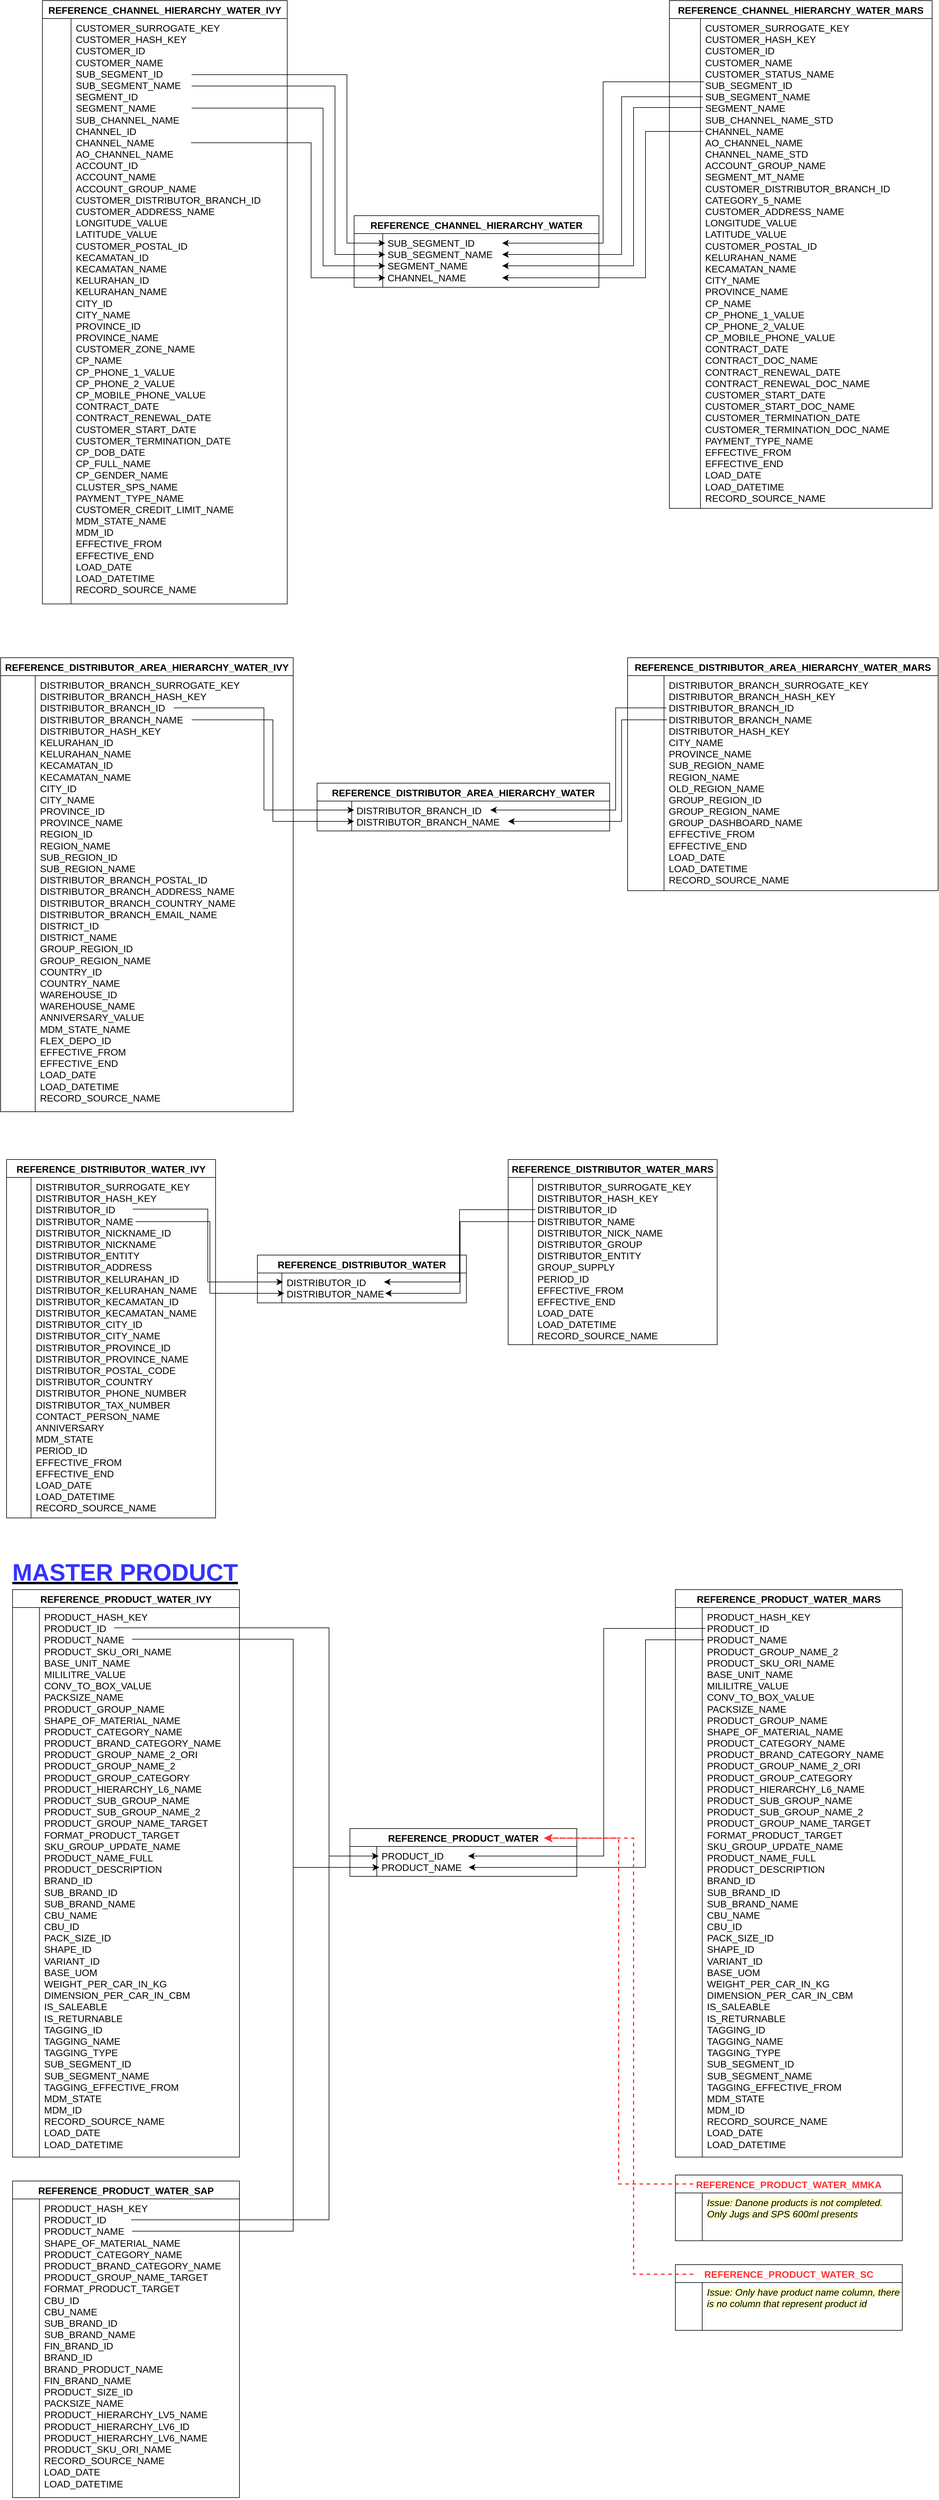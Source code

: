 <mxfile version="26.1.1">
  <diagram name="Page-1" id="WQG9-mv9qwT7oPerKLtf">
    <mxGraphModel dx="3187" dy="1913" grid="1" gridSize="10" guides="1" tooltips="1" connect="1" arrows="1" fold="1" page="1" pageScale="1" pageWidth="850" pageHeight="1100" math="0" shadow="0">
      <root>
        <mxCell id="0" />
        <mxCell id="1" parent="0" />
        <mxCell id="TtBWwGnuoMYRkKeP-lBE-11" value="REFERENCE_CHANNEL_HIERARCHY_WATER_MARS" style="shape=table;startSize=30;container=1;collapsible=0;childLayout=tableLayout;fixedRows=1;rowLines=0;fontStyle=1;strokeColor=default;fontSize=16;" vertex="1" parent="1">
          <mxGeometry x="1250" y="300" width="440" height="850" as="geometry" />
        </mxCell>
        <mxCell id="TtBWwGnuoMYRkKeP-lBE-12" value="" style="shape=tableRow;horizontal=0;startSize=0;swimlaneHead=0;swimlaneBody=0;top=0;left=0;bottom=0;right=0;collapsible=0;dropTarget=0;fillColor=none;points=[[0,0.5],[1,0.5]];portConstraint=eastwest;strokeColor=inherit;fontSize=16;" vertex="1" parent="TtBWwGnuoMYRkKeP-lBE-11">
          <mxGeometry y="30" width="440" height="820" as="geometry" />
        </mxCell>
        <mxCell id="TtBWwGnuoMYRkKeP-lBE-13" value="" style="shape=partialRectangle;html=1;whiteSpace=wrap;connectable=0;fillColor=none;top=0;left=0;bottom=0;right=0;overflow=hidden;pointerEvents=1;strokeColor=inherit;fontSize=16;" vertex="1" parent="TtBWwGnuoMYRkKeP-lBE-12">
          <mxGeometry width="52" height="820" as="geometry">
            <mxRectangle width="52" height="820" as="alternateBounds" />
          </mxGeometry>
        </mxCell>
        <mxCell id="TtBWwGnuoMYRkKeP-lBE-14" value="&lt;div&gt;CUSTOMER_SURROGATE_KEY&lt;/div&gt;&lt;div&gt;CUSTOMER_HASH_KEY&lt;/div&gt;&lt;div&gt;CUSTOMER_ID&lt;/div&gt;&lt;div&gt;CUSTOMER_NAME&lt;/div&gt;&lt;div&gt;CUSTOMER_STATUS_NAME&lt;/div&gt;&lt;div&gt;SUB_SEGMENT_ID&lt;/div&gt;&lt;div&gt;SUB_SEGMENT_NAME&lt;/div&gt;&lt;div&gt;SEGMENT_NAME&lt;/div&gt;&lt;div&gt;SUB_CHANNEL_NAME_STD&lt;/div&gt;&lt;div&gt;CHANNEL_NAME&lt;/div&gt;&lt;div&gt;AO_CHANNEL_NAME&lt;/div&gt;&lt;div&gt;CHANNEL_NAME_STD&lt;/div&gt;&lt;div&gt;ACCOUNT_GROUP_NAME&lt;/div&gt;&lt;div&gt;SEGMENT_MT_NAME&lt;/div&gt;&lt;div&gt;CUSTOMER_DISTRIBUTOR_BRANCH_ID&lt;/div&gt;&lt;div&gt;CATEGORY_5_NAME&lt;/div&gt;&lt;div&gt;CUSTOMER_ADDRESS_NAME&lt;/div&gt;&lt;div&gt;LONGITUDE_VALUE&lt;/div&gt;&lt;div&gt;LATITUDE_VALUE&lt;/div&gt;&lt;div&gt;CUSTOMER_POSTAL_ID&lt;/div&gt;&lt;div&gt;KELURAHAN_NAME&lt;/div&gt;&lt;div&gt;KECAMATAN_NAME&lt;/div&gt;&lt;div&gt;CITY_NAME&lt;/div&gt;&lt;div&gt;PROVINCE_NAME&lt;/div&gt;&lt;div&gt;CP_NAME&lt;/div&gt;&lt;div&gt;CP_PHONE_1_VALUE&lt;/div&gt;&lt;div&gt;CP_PHONE_2_VALUE&lt;/div&gt;&lt;div&gt;CP_MOBILE_PHONE_VALUE&lt;/div&gt;&lt;div&gt;CONTRACT_DATE&lt;/div&gt;&lt;div&gt;CONTRACT_DOC_NAME&lt;/div&gt;&lt;div&gt;CONTRACT_RENEWAL_DATE&lt;/div&gt;&lt;div&gt;CONTRACT_RENEWAL_DOC_NAME&lt;/div&gt;&lt;div&gt;CUSTOMER_START_DATE&lt;/div&gt;&lt;div&gt;CUSTOMER_START_DOC_NAME&lt;/div&gt;&lt;div&gt;CUSTOMER_TERMINATION_DATE&lt;/div&gt;&lt;div&gt;CUSTOMER_TERMINATION_DOC_NAME&lt;/div&gt;&lt;div&gt;PAYMENT_TYPE_NAME&lt;/div&gt;&lt;div&gt;EFFECTIVE_FROM&lt;/div&gt;&lt;div&gt;EFFECTIVE_END&lt;/div&gt;&lt;div&gt;LOAD_DATE&lt;/div&gt;&lt;div&gt;LOAD_DATETIME&lt;/div&gt;&lt;div&gt;RECORD_SOURCE_NAME&lt;/div&gt;" style="shape=partialRectangle;html=1;whiteSpace=wrap;connectable=0;fillColor=none;top=0;left=0;bottom=0;right=0;align=left;spacingLeft=6;overflow=hidden;strokeColor=inherit;fontSize=16;verticalAlign=top;" vertex="1" parent="TtBWwGnuoMYRkKeP-lBE-12">
          <mxGeometry x="52" width="388" height="820" as="geometry">
            <mxRectangle width="388" height="820" as="alternateBounds" />
          </mxGeometry>
        </mxCell>
        <mxCell id="TtBWwGnuoMYRkKeP-lBE-21" value="REFERENCE_CHANNEL_HIERARCHY_WATER_IVY" style="shape=table;startSize=30;container=1;collapsible=0;childLayout=tableLayout;fixedRows=1;rowLines=0;fontStyle=1;strokeColor=default;fontSize=16;" vertex="1" parent="1">
          <mxGeometry x="200" y="300" width="410" height="1010" as="geometry" />
        </mxCell>
        <mxCell id="TtBWwGnuoMYRkKeP-lBE-22" value="" style="shape=tableRow;horizontal=0;startSize=0;swimlaneHead=0;swimlaneBody=0;top=0;left=0;bottom=0;right=0;collapsible=0;dropTarget=0;fillColor=none;points=[[0,0.5],[1,0.5]];portConstraint=eastwest;strokeColor=inherit;fontSize=16;" vertex="1" parent="TtBWwGnuoMYRkKeP-lBE-21">
          <mxGeometry y="30" width="410" height="980" as="geometry" />
        </mxCell>
        <mxCell id="TtBWwGnuoMYRkKeP-lBE-23" value="" style="shape=partialRectangle;html=1;whiteSpace=wrap;connectable=0;fillColor=none;top=0;left=0;bottom=0;right=0;overflow=hidden;pointerEvents=1;strokeColor=inherit;fontSize=16;" vertex="1" parent="TtBWwGnuoMYRkKeP-lBE-22">
          <mxGeometry width="48" height="980" as="geometry">
            <mxRectangle width="48" height="980" as="alternateBounds" />
          </mxGeometry>
        </mxCell>
        <mxCell id="TtBWwGnuoMYRkKeP-lBE-24" value="&lt;div&gt;CUSTOMER_SURROGATE_KEY&lt;/div&gt;&lt;div&gt;CUSTOMER_HASH_KEY&lt;/div&gt;&lt;div&gt;CUSTOMER_ID&lt;/div&gt;&lt;div&gt;CUSTOMER_NAME&lt;/div&gt;&lt;div&gt;SUB_SEGMENT_ID&lt;/div&gt;&lt;div&gt;SUB_SEGMENT_NAME&lt;/div&gt;&lt;div&gt;SEGMENT_ID&lt;/div&gt;&lt;div&gt;SEGMENT_NAME&lt;/div&gt;&lt;div&gt;SUB_CHANNEL_NAME&lt;/div&gt;&lt;div&gt;CHANNEL_ID&lt;/div&gt;&lt;div&gt;CHANNEL_NAME&lt;/div&gt;&lt;div&gt;AO_CHANNEL_NAME&lt;/div&gt;&lt;div&gt;ACCOUNT_ID&lt;/div&gt;&lt;div&gt;ACCOUNT_NAME&lt;/div&gt;&lt;div&gt;ACCOUNT_GROUP_NAME&lt;/div&gt;&lt;div&gt;CUSTOMER_DISTRIBUTOR_BRANCH_ID&lt;/div&gt;&lt;div&gt;CUSTOMER_ADDRESS_NAME&lt;/div&gt;&lt;div&gt;LONGITUDE_VALUE&lt;/div&gt;&lt;div&gt;LATITUDE_VALUE&lt;/div&gt;&lt;div&gt;CUSTOMER_POSTAL_ID&lt;/div&gt;&lt;div&gt;KECAMATAN_ID&lt;/div&gt;&lt;div&gt;KECAMATAN_NAME&lt;/div&gt;&lt;div&gt;KELURAHAN_ID&lt;/div&gt;&lt;div&gt;KELURAHAN_NAME&lt;/div&gt;&lt;div&gt;CITY_ID&lt;/div&gt;&lt;div&gt;CITY_NAME&lt;/div&gt;&lt;div&gt;PROVINCE_ID&lt;/div&gt;&lt;div&gt;PROVINCE_NAME&lt;/div&gt;&lt;div&gt;CUSTOMER_ZONE_NAME&lt;/div&gt;&lt;div&gt;CP_NAME&lt;/div&gt;&lt;div&gt;CP_PHONE_1_VALUE&lt;/div&gt;&lt;div&gt;CP_PHONE_2_VALUE&lt;/div&gt;&lt;div&gt;CP_MOBILE_PHONE_VALUE&lt;/div&gt;&lt;div&gt;CONTRACT_DATE&lt;/div&gt;&lt;div&gt;CONTRACT_RENEWAL_DATE&lt;/div&gt;&lt;div&gt;CUSTOMER_START_DATE&lt;/div&gt;&lt;div&gt;CUSTOMER_TERMINATION_DATE&lt;/div&gt;&lt;div&gt;CP_DOB_DATE&lt;/div&gt;&lt;div&gt;CP_FULL_NAME&lt;/div&gt;&lt;div&gt;CP_GENDER_NAME&lt;/div&gt;&lt;div&gt;CLUSTER_SPS_NAME&lt;/div&gt;&lt;div&gt;PAYMENT_TYPE_NAME&lt;/div&gt;&lt;div&gt;CUSTOMER_CREDIT_LIMIT_NAME&lt;/div&gt;&lt;div&gt;MDM_STATE_NAME&lt;/div&gt;&lt;div&gt;MDM_ID&lt;/div&gt;&lt;div&gt;EFFECTIVE_FROM&lt;/div&gt;&lt;div&gt;EFFECTIVE_END&lt;/div&gt;&lt;div&gt;LOAD_DATE&lt;/div&gt;&lt;div&gt;LOAD_DATETIME&lt;/div&gt;&lt;div&gt;RECORD_SOURCE_NAME&lt;/div&gt;" style="shape=partialRectangle;html=1;whiteSpace=wrap;connectable=0;fillColor=none;top=0;left=0;bottom=0;right=0;align=left;spacingLeft=6;overflow=hidden;strokeColor=inherit;fontSize=16;verticalAlign=top;" vertex="1" parent="TtBWwGnuoMYRkKeP-lBE-22">
          <mxGeometry x="48" width="362" height="980" as="geometry">
            <mxRectangle width="362" height="980" as="alternateBounds" />
          </mxGeometry>
        </mxCell>
        <mxCell id="TtBWwGnuoMYRkKeP-lBE-25" value="REFERENCE_CHANNEL_HIERARCHY_WATER" style="shape=table;startSize=30;container=1;collapsible=0;childLayout=tableLayout;fixedRows=1;rowLines=0;fontStyle=1;strokeColor=default;fontSize=16;" vertex="1" parent="1">
          <mxGeometry x="722" y="660" width="410" height="120" as="geometry" />
        </mxCell>
        <mxCell id="TtBWwGnuoMYRkKeP-lBE-26" value="" style="shape=tableRow;horizontal=0;startSize=0;swimlaneHead=0;swimlaneBody=0;top=0;left=0;bottom=0;right=0;collapsible=0;dropTarget=0;fillColor=none;points=[[0,0.5],[1,0.5]];portConstraint=eastwest;strokeColor=inherit;fontSize=16;" vertex="1" parent="TtBWwGnuoMYRkKeP-lBE-25">
          <mxGeometry y="30" width="410" height="90" as="geometry" />
        </mxCell>
        <mxCell id="TtBWwGnuoMYRkKeP-lBE-27" value="" style="shape=partialRectangle;html=1;whiteSpace=wrap;connectable=0;fillColor=none;top=0;left=0;bottom=0;right=0;overflow=hidden;pointerEvents=1;strokeColor=inherit;fontSize=16;" vertex="1" parent="TtBWwGnuoMYRkKeP-lBE-26">
          <mxGeometry width="48" height="90" as="geometry">
            <mxRectangle width="48" height="90" as="alternateBounds" />
          </mxGeometry>
        </mxCell>
        <mxCell id="TtBWwGnuoMYRkKeP-lBE-28" value="&lt;div&gt;&lt;span style=&quot;background-color: transparent; color: light-dark(rgb(0, 0, 0), rgb(255, 255, 255));&quot;&gt;SUB_SEGMENT_ID&lt;/span&gt;&lt;/div&gt;&lt;div&gt;SUB_SEGMENT_NAME&lt;/div&gt;&lt;div&gt;SEGMENT_NAME&lt;/div&gt;&lt;div&gt;CHANNEL_NAME&lt;/div&gt;" style="shape=partialRectangle;html=1;whiteSpace=wrap;connectable=0;fillColor=none;top=0;left=0;bottom=0;right=0;align=left;spacingLeft=6;overflow=hidden;strokeColor=inherit;fontSize=16;verticalAlign=top;" vertex="1" parent="TtBWwGnuoMYRkKeP-lBE-26">
          <mxGeometry x="48" width="362" height="90" as="geometry">
            <mxRectangle width="362" height="90" as="alternateBounds" />
          </mxGeometry>
        </mxCell>
        <mxCell id="TtBWwGnuoMYRkKeP-lBE-29" value="REFERENCE_DISTRIBUTOR_AREA_HIERARCHY_WATER" style="shape=table;startSize=30;container=1;collapsible=0;childLayout=tableLayout;fixedRows=1;rowLines=0;fontStyle=1;strokeColor=default;fontSize=16;" vertex="1" parent="1">
          <mxGeometry x="660" y="1610" width="490" height="80.0" as="geometry" />
        </mxCell>
        <mxCell id="TtBWwGnuoMYRkKeP-lBE-30" value="" style="shape=tableRow;horizontal=0;startSize=0;swimlaneHead=0;swimlaneBody=0;top=0;left=0;bottom=0;right=0;collapsible=0;dropTarget=0;fillColor=none;points=[[0,0.5],[1,0.5]];portConstraint=eastwest;strokeColor=inherit;fontSize=16;" vertex="1" parent="TtBWwGnuoMYRkKeP-lBE-29">
          <mxGeometry y="30" width="490" height="50" as="geometry" />
        </mxCell>
        <mxCell id="TtBWwGnuoMYRkKeP-lBE-31" value="" style="shape=partialRectangle;html=1;whiteSpace=wrap;connectable=0;fillColor=none;top=0;left=0;bottom=0;right=0;overflow=hidden;pointerEvents=1;strokeColor=inherit;fontSize=16;" vertex="1" parent="TtBWwGnuoMYRkKeP-lBE-30">
          <mxGeometry width="58" height="50" as="geometry">
            <mxRectangle width="58" height="50" as="alternateBounds" />
          </mxGeometry>
        </mxCell>
        <mxCell id="TtBWwGnuoMYRkKeP-lBE-32" value="&lt;div&gt;&lt;span style=&quot;background-color: transparent; color: light-dark(rgb(0, 0, 0), rgb(255, 255, 255));&quot;&gt;DISTRIBUTOR_BRANCH_ID&lt;/span&gt;&lt;/div&gt;&lt;div&gt;DISTRIBUTOR_BRANCH_NAME&lt;/div&gt;" style="shape=partialRectangle;html=1;whiteSpace=wrap;connectable=0;fillColor=none;top=0;left=0;bottom=0;right=0;align=left;spacingLeft=6;overflow=hidden;strokeColor=inherit;fontSize=16;verticalAlign=top;" vertex="1" parent="TtBWwGnuoMYRkKeP-lBE-30">
          <mxGeometry x="58" width="432" height="50" as="geometry">
            <mxRectangle width="432" height="50" as="alternateBounds" />
          </mxGeometry>
        </mxCell>
        <mxCell id="TtBWwGnuoMYRkKeP-lBE-33" value="REFERENCE_DISTRIBUTOR_AREA_HIERARCHY_WATER_MARS" style="shape=table;startSize=30;container=1;collapsible=0;childLayout=tableLayout;fixedRows=1;rowLines=0;fontStyle=1;strokeColor=default;fontSize=16;" vertex="1" parent="1">
          <mxGeometry x="1180" y="1400" width="520" height="390.0" as="geometry" />
        </mxCell>
        <mxCell id="TtBWwGnuoMYRkKeP-lBE-34" value="" style="shape=tableRow;horizontal=0;startSize=0;swimlaneHead=0;swimlaneBody=0;top=0;left=0;bottom=0;right=0;collapsible=0;dropTarget=0;fillColor=none;points=[[0,0.5],[1,0.5]];portConstraint=eastwest;strokeColor=inherit;fontSize=16;" vertex="1" parent="TtBWwGnuoMYRkKeP-lBE-33">
          <mxGeometry y="30" width="520" height="360" as="geometry" />
        </mxCell>
        <mxCell id="TtBWwGnuoMYRkKeP-lBE-35" value="" style="shape=partialRectangle;html=1;whiteSpace=wrap;connectable=0;fillColor=none;top=0;left=0;bottom=0;right=0;overflow=hidden;pointerEvents=1;strokeColor=inherit;fontSize=16;" vertex="1" parent="TtBWwGnuoMYRkKeP-lBE-34">
          <mxGeometry width="61" height="360" as="geometry">
            <mxRectangle width="61" height="360" as="alternateBounds" />
          </mxGeometry>
        </mxCell>
        <mxCell id="TtBWwGnuoMYRkKeP-lBE-36" value="&lt;div&gt;DISTRIBUTOR_BRANCH_SURROGATE_KEY&lt;/div&gt;&lt;div&gt;DISTRIBUTOR_BRANCH_HASH_KEY&lt;/div&gt;&lt;div&gt;DISTRIBUTOR_BRANCH_ID&lt;/div&gt;&lt;div&gt;DISTRIBUTOR_BRANCH_NAME&lt;/div&gt;&lt;div&gt;DISTRIBUTOR_HASH_KEY&lt;/div&gt;&lt;div&gt;CITY_NAME&lt;/div&gt;&lt;div&gt;PROVINCE_NAME&lt;/div&gt;&lt;div&gt;SUB_REGION_NAME&lt;/div&gt;&lt;div&gt;REGION_NAME&lt;/div&gt;&lt;div&gt;OLD_REGION_NAME&lt;/div&gt;&lt;div&gt;GROUP_REGION_ID&lt;/div&gt;&lt;div&gt;GROUP_REGION_NAME&lt;/div&gt;&lt;div&gt;GROUP_DASHBOARD_NAME&lt;/div&gt;&lt;div&gt;EFFECTIVE_FROM&lt;/div&gt;&lt;div&gt;EFFECTIVE_END&lt;/div&gt;&lt;div&gt;LOAD_DATE&lt;/div&gt;&lt;div&gt;LOAD_DATETIME&lt;/div&gt;&lt;div&gt;RECORD_SOURCE_NAME&lt;/div&gt;" style="shape=partialRectangle;html=1;whiteSpace=wrap;connectable=0;fillColor=none;top=0;left=0;bottom=0;right=0;align=left;spacingLeft=6;overflow=hidden;strokeColor=inherit;fontSize=16;verticalAlign=top;" vertex="1" parent="TtBWwGnuoMYRkKeP-lBE-34">
          <mxGeometry x="61" width="459" height="360" as="geometry">
            <mxRectangle width="459" height="360" as="alternateBounds" />
          </mxGeometry>
        </mxCell>
        <mxCell id="TtBWwGnuoMYRkKeP-lBE-38" value="REFERENCE_DISTRIBUTOR_AREA_HIERARCHY_WATER_IVY" style="shape=table;startSize=30;container=1;collapsible=0;childLayout=tableLayout;fixedRows=1;rowLines=0;fontStyle=1;strokeColor=default;fontSize=16;" vertex="1" parent="1">
          <mxGeometry x="130" y="1400" width="490" height="760.0" as="geometry" />
        </mxCell>
        <mxCell id="TtBWwGnuoMYRkKeP-lBE-39" value="" style="shape=tableRow;horizontal=0;startSize=0;swimlaneHead=0;swimlaneBody=0;top=0;left=0;bottom=0;right=0;collapsible=0;dropTarget=0;fillColor=none;points=[[0,0.5],[1,0.5]];portConstraint=eastwest;strokeColor=inherit;fontSize=16;" vertex="1" parent="TtBWwGnuoMYRkKeP-lBE-38">
          <mxGeometry y="30" width="490" height="730" as="geometry" />
        </mxCell>
        <mxCell id="TtBWwGnuoMYRkKeP-lBE-40" value="" style="shape=partialRectangle;html=1;whiteSpace=wrap;connectable=0;fillColor=none;top=0;left=0;bottom=0;right=0;overflow=hidden;pointerEvents=1;strokeColor=inherit;fontSize=16;" vertex="1" parent="TtBWwGnuoMYRkKeP-lBE-39">
          <mxGeometry width="58" height="730" as="geometry">
            <mxRectangle width="58" height="730" as="alternateBounds" />
          </mxGeometry>
        </mxCell>
        <mxCell id="TtBWwGnuoMYRkKeP-lBE-41" value="&lt;div&gt;DISTRIBUTOR_BRANCH_SURROGATE_KEY&lt;/div&gt;&lt;div&gt;DISTRIBUTOR_BRANCH_HASH_KEY&lt;/div&gt;&lt;div&gt;DISTRIBUTOR_BRANCH_ID&lt;/div&gt;&lt;div&gt;DISTRIBUTOR_BRANCH_NAME&lt;/div&gt;&lt;div&gt;DISTRIBUTOR_HASH_KEY&lt;/div&gt;&lt;div&gt;KELURAHAN_ID&lt;/div&gt;&lt;div&gt;KELURAHAN_NAME&lt;/div&gt;&lt;div&gt;KECAMATAN_ID&lt;/div&gt;&lt;div&gt;KECAMATAN_NAME&lt;/div&gt;&lt;div&gt;CITY_ID&lt;/div&gt;&lt;div&gt;CITY_NAME&lt;/div&gt;&lt;div&gt;PROVINCE_ID&lt;/div&gt;&lt;div&gt;PROVINCE_NAME&lt;/div&gt;&lt;div&gt;REGION_ID&lt;/div&gt;&lt;div&gt;REGION_NAME&lt;/div&gt;&lt;div&gt;SUB_REGION_ID&lt;/div&gt;&lt;div&gt;SUB_REGION_NAME&lt;/div&gt;&lt;div&gt;DISTRIBUTOR_BRANCH_POSTAL_ID&lt;/div&gt;&lt;div&gt;DISTRIBUTOR_BRANCH_ADDRESS_NAME&lt;/div&gt;&lt;div&gt;DISTRIBUTOR_BRANCH_COUNTRY_NAME&lt;/div&gt;&lt;div&gt;DISTRIBUTOR_BRANCH_EMAIL_NAME&lt;/div&gt;&lt;div&gt;DISTRICT_ID&lt;/div&gt;&lt;div&gt;DISTRICT_NAME&lt;/div&gt;&lt;div&gt;GROUP_REGION_ID&lt;/div&gt;&lt;div&gt;GROUP_REGION_NAME&lt;/div&gt;&lt;div&gt;COUNTRY_ID&lt;/div&gt;&lt;div&gt;COUNTRY_NAME&lt;/div&gt;&lt;div&gt;WAREHOUSE_ID&lt;/div&gt;&lt;div&gt;WAREHOUSE_NAME&lt;/div&gt;&lt;div&gt;ANNIVERSARY_VALUE&lt;/div&gt;&lt;div&gt;MDM_STATE_NAME&lt;/div&gt;&lt;div&gt;FLEX_DEPO_ID&lt;/div&gt;&lt;div&gt;EFFECTIVE_FROM&lt;/div&gt;&lt;div&gt;EFFECTIVE_END&lt;/div&gt;&lt;div&gt;LOAD_DATE&lt;/div&gt;&lt;div&gt;LOAD_DATETIME&lt;/div&gt;&lt;div&gt;RECORD_SOURCE_NAME&lt;/div&gt;" style="shape=partialRectangle;html=1;whiteSpace=wrap;connectable=0;fillColor=none;top=0;left=0;bottom=0;right=0;align=left;spacingLeft=6;overflow=hidden;strokeColor=inherit;fontSize=16;verticalAlign=top;" vertex="1" parent="TtBWwGnuoMYRkKeP-lBE-39">
          <mxGeometry x="58" width="432" height="730" as="geometry">
            <mxRectangle width="432" height="730" as="alternateBounds" />
          </mxGeometry>
        </mxCell>
        <mxCell id="TtBWwGnuoMYRkKeP-lBE-42" value="REFERENCE_DISTRIBUTOR_WATER_MARS" style="shape=table;startSize=30;container=1;collapsible=0;childLayout=tableLayout;fixedRows=1;rowLines=0;fontStyle=1;strokeColor=default;fontSize=16;" vertex="1" parent="1">
          <mxGeometry x="980" y="2240" width="350" height="310.0" as="geometry" />
        </mxCell>
        <mxCell id="TtBWwGnuoMYRkKeP-lBE-43" value="" style="shape=tableRow;horizontal=0;startSize=0;swimlaneHead=0;swimlaneBody=0;top=0;left=0;bottom=0;right=0;collapsible=0;dropTarget=0;fillColor=none;points=[[0,0.5],[1,0.5]];portConstraint=eastwest;strokeColor=inherit;fontSize=16;" vertex="1" parent="TtBWwGnuoMYRkKeP-lBE-42">
          <mxGeometry y="30" width="350" height="280" as="geometry" />
        </mxCell>
        <mxCell id="TtBWwGnuoMYRkKeP-lBE-44" value="" style="shape=partialRectangle;html=1;whiteSpace=wrap;connectable=0;fillColor=none;top=0;left=0;bottom=0;right=0;overflow=hidden;pointerEvents=1;strokeColor=inherit;fontSize=16;" vertex="1" parent="TtBWwGnuoMYRkKeP-lBE-43">
          <mxGeometry width="41" height="280" as="geometry">
            <mxRectangle width="41" height="280" as="alternateBounds" />
          </mxGeometry>
        </mxCell>
        <mxCell id="TtBWwGnuoMYRkKeP-lBE-45" value="&lt;div&gt;DISTRIBUTOR_SURROGATE_KEY&lt;/div&gt;&lt;div&gt;DISTRIBUTOR_HASH_KEY&lt;/div&gt;&lt;div&gt;DISTRIBUTOR_ID&lt;/div&gt;&lt;div&gt;DISTRIBUTOR_NAME&lt;/div&gt;&lt;div&gt;DISTRIBUTOR_NICK_NAME&lt;/div&gt;&lt;div&gt;DISTRIBUTOR_GROUP&lt;/div&gt;&lt;div&gt;DISTRIBUTOR_ENTITY&lt;/div&gt;&lt;div&gt;GROUP_SUPPLY&lt;/div&gt;&lt;div&gt;PERIOD_ID&lt;/div&gt;&lt;div&gt;EFFECTIVE_FROM&lt;/div&gt;&lt;div&gt;EFFECTIVE_END&lt;/div&gt;&lt;div&gt;LOAD_DATE&lt;/div&gt;&lt;div&gt;LOAD_DATETIME&lt;/div&gt;&lt;div&gt;RECORD_SOURCE_NAME&lt;/div&gt;" style="shape=partialRectangle;html=1;whiteSpace=wrap;connectable=0;fillColor=none;top=0;left=0;bottom=0;right=0;align=left;spacingLeft=6;overflow=hidden;strokeColor=inherit;fontSize=16;verticalAlign=top;" vertex="1" parent="TtBWwGnuoMYRkKeP-lBE-43">
          <mxGeometry x="41" width="309" height="280" as="geometry">
            <mxRectangle width="309" height="280" as="alternateBounds" />
          </mxGeometry>
        </mxCell>
        <mxCell id="TtBWwGnuoMYRkKeP-lBE-46" value="REFERENCE_DISTRIBUTOR_WATER_IVY" style="shape=table;startSize=30;container=1;collapsible=0;childLayout=tableLayout;fixedRows=1;rowLines=0;fontStyle=1;strokeColor=default;fontSize=16;" vertex="1" parent="1">
          <mxGeometry x="140" y="2240" width="350" height="600" as="geometry" />
        </mxCell>
        <mxCell id="TtBWwGnuoMYRkKeP-lBE-47" value="" style="shape=tableRow;horizontal=0;startSize=0;swimlaneHead=0;swimlaneBody=0;top=0;left=0;bottom=0;right=0;collapsible=0;dropTarget=0;fillColor=none;points=[[0,0.5],[1,0.5]];portConstraint=eastwest;strokeColor=inherit;fontSize=16;" vertex="1" parent="TtBWwGnuoMYRkKeP-lBE-46">
          <mxGeometry y="30" width="350" height="570" as="geometry" />
        </mxCell>
        <mxCell id="TtBWwGnuoMYRkKeP-lBE-48" value="" style="shape=partialRectangle;html=1;whiteSpace=wrap;connectable=0;fillColor=none;top=0;left=0;bottom=0;right=0;overflow=hidden;pointerEvents=1;strokeColor=inherit;fontSize=16;" vertex="1" parent="TtBWwGnuoMYRkKeP-lBE-47">
          <mxGeometry width="41" height="570" as="geometry">
            <mxRectangle width="41" height="570" as="alternateBounds" />
          </mxGeometry>
        </mxCell>
        <mxCell id="TtBWwGnuoMYRkKeP-lBE-49" value="&lt;div&gt;DISTRIBUTOR_SURROGATE_KEY&lt;/div&gt;&lt;div&gt;DISTRIBUTOR_HASH_KEY&lt;/div&gt;&lt;div&gt;DISTRIBUTOR_ID&lt;/div&gt;&lt;div&gt;DISTRIBUTOR_NAME&lt;/div&gt;&lt;div&gt;DISTRIBUTOR_NICKNAME_ID&lt;/div&gt;&lt;div&gt;DISTRIBUTOR_NICKNAME&lt;/div&gt;&lt;div&gt;DISTRIBUTOR_ENTITY&lt;/div&gt;&lt;div&gt;DISTRIBUTOR_ADDRESS&lt;/div&gt;&lt;div&gt;DISTRIBUTOR_KELURAHAN_ID&lt;/div&gt;&lt;div&gt;DISTRIBUTOR_KELURAHAN_NAME&lt;/div&gt;&lt;div&gt;DISTRIBUTOR_KECAMATAN_ID&lt;/div&gt;&lt;div&gt;DISTRIBUTOR_KECAMATAN_NAME&lt;/div&gt;&lt;div&gt;DISTRIBUTOR_CITY_ID&lt;/div&gt;&lt;div&gt;DISTRIBUTOR_CITY_NAME&lt;/div&gt;&lt;div&gt;DISTRIBUTOR_PROVINCE_ID&lt;/div&gt;&lt;div&gt;DISTRIBUTOR_PROVINCE_NAME&lt;/div&gt;&lt;div&gt;DISTRIBUTOR_POSTAL_CODE&lt;/div&gt;&lt;div&gt;DISTRIBUTOR_COUNTRY&lt;/div&gt;&lt;div&gt;DISTRIBUTOR_PHONE_NUMBER&lt;/div&gt;&lt;div&gt;DISTRIBUTOR_TAX_NUMBER&lt;/div&gt;&lt;div&gt;CONTACT_PERSON_NAME&lt;/div&gt;&lt;div&gt;ANNIVERSARY&lt;/div&gt;&lt;div&gt;MDM_STATE&lt;/div&gt;&lt;div&gt;PERIOD_ID&lt;/div&gt;&lt;div&gt;EFFECTIVE_FROM&lt;/div&gt;&lt;div&gt;EFFECTIVE_END&lt;/div&gt;&lt;div&gt;LOAD_DATE&lt;/div&gt;&lt;div&gt;LOAD_DATETIME&lt;/div&gt;&lt;div&gt;RECORD_SOURCE_NAME&lt;/div&gt;" style="shape=partialRectangle;html=1;whiteSpace=wrap;connectable=0;fillColor=none;top=0;left=0;bottom=0;right=0;align=left;spacingLeft=6;overflow=hidden;strokeColor=inherit;fontSize=16;verticalAlign=top;" vertex="1" parent="TtBWwGnuoMYRkKeP-lBE-47">
          <mxGeometry x="41" width="309" height="570" as="geometry">
            <mxRectangle width="309" height="570" as="alternateBounds" />
          </mxGeometry>
        </mxCell>
        <mxCell id="TtBWwGnuoMYRkKeP-lBE-50" value="REFERENCE_DISTRIBUTOR_WATER" style="shape=table;startSize=30;container=1;collapsible=0;childLayout=tableLayout;fixedRows=1;rowLines=0;fontStyle=1;strokeColor=default;fontSize=16;" vertex="1" parent="1">
          <mxGeometry x="560" y="2400" width="350" height="80.0" as="geometry" />
        </mxCell>
        <mxCell id="TtBWwGnuoMYRkKeP-lBE-51" value="" style="shape=tableRow;horizontal=0;startSize=0;swimlaneHead=0;swimlaneBody=0;top=0;left=0;bottom=0;right=0;collapsible=0;dropTarget=0;fillColor=none;points=[[0,0.5],[1,0.5]];portConstraint=eastwest;strokeColor=inherit;fontSize=16;" vertex="1" parent="TtBWwGnuoMYRkKeP-lBE-50">
          <mxGeometry y="30" width="350" height="50" as="geometry" />
        </mxCell>
        <mxCell id="TtBWwGnuoMYRkKeP-lBE-52" value="" style="shape=partialRectangle;html=1;whiteSpace=wrap;connectable=0;fillColor=none;top=0;left=0;bottom=0;right=0;overflow=hidden;pointerEvents=1;strokeColor=inherit;fontSize=16;" vertex="1" parent="TtBWwGnuoMYRkKeP-lBE-51">
          <mxGeometry width="41" height="50" as="geometry">
            <mxRectangle width="41" height="50" as="alternateBounds" />
          </mxGeometry>
        </mxCell>
        <mxCell id="TtBWwGnuoMYRkKeP-lBE-53" value="&lt;div&gt;&lt;span style=&quot;background-color: transparent; color: light-dark(rgb(0, 0, 0), rgb(255, 255, 255));&quot;&gt;DISTRIBUTOR_ID&lt;/span&gt;&lt;/div&gt;&lt;div&gt;DISTRIBUTOR_NAME&lt;/div&gt;" style="shape=partialRectangle;html=1;whiteSpace=wrap;connectable=0;fillColor=none;top=0;left=0;bottom=0;right=0;align=left;spacingLeft=6;overflow=hidden;strokeColor=inherit;fontSize=16;verticalAlign=top;" vertex="1" parent="TtBWwGnuoMYRkKeP-lBE-51">
          <mxGeometry x="41" width="309" height="50" as="geometry">
            <mxRectangle width="309" height="50" as="alternateBounds" />
          </mxGeometry>
        </mxCell>
        <mxCell id="TtBWwGnuoMYRkKeP-lBE-56" value="" style="rounded=0;whiteSpace=wrap;html=1;fillColor=none;strokeColor=none;" vertex="1" parent="1">
          <mxGeometry x="182" y="2313" width="169" height="20" as="geometry" />
        </mxCell>
        <mxCell id="TtBWwGnuoMYRkKeP-lBE-57" value="" style="rounded=0;whiteSpace=wrap;html=1;fillColor=none;strokeColor=none;" vertex="1" parent="1">
          <mxGeometry x="603" y="2435" width="169" height="20" as="geometry" />
        </mxCell>
        <mxCell id="TtBWwGnuoMYRkKeP-lBE-58" value="" style="rounded=0;whiteSpace=wrap;html=1;fillColor=none;strokeColor=none;" vertex="1" parent="1">
          <mxGeometry x="605" y="2454" width="169" height="20" as="geometry" />
        </mxCell>
        <mxCell id="TtBWwGnuoMYRkKeP-lBE-59" value="" style="rounded=0;whiteSpace=wrap;html=1;fillColor=none;strokeColor=none;" vertex="1" parent="1">
          <mxGeometry x="187" y="2334" width="169" height="20" as="geometry" />
        </mxCell>
        <mxCell id="TtBWwGnuoMYRkKeP-lBE-60" value="" style="rounded=0;whiteSpace=wrap;html=1;fillColor=none;strokeColor=none;" vertex="1" parent="1">
          <mxGeometry x="1025" y="2334" width="169" height="20" as="geometry" />
        </mxCell>
        <mxCell id="TtBWwGnuoMYRkKeP-lBE-61" value="" style="rounded=0;whiteSpace=wrap;html=1;fillColor=none;strokeColor=none;" vertex="1" parent="1">
          <mxGeometry x="1025" y="2314" width="169" height="20" as="geometry" />
        </mxCell>
        <mxCell id="TtBWwGnuoMYRkKeP-lBE-62" value="" style="edgeStyle=elbowEdgeStyle;elbow=horizontal;endArrow=classic;html=1;curved=0;rounded=0;endSize=8;startSize=8;exitX=1;exitY=0.5;exitDx=0;exitDy=0;entryX=0;entryY=0.5;entryDx=0;entryDy=0;" edge="1" parent="1" source="TtBWwGnuoMYRkKeP-lBE-56" target="TtBWwGnuoMYRkKeP-lBE-57">
          <mxGeometry width="50" height="50" relative="1" as="geometry">
            <mxPoint x="730" y="2310" as="sourcePoint" />
            <mxPoint x="780" y="2260" as="targetPoint" />
          </mxGeometry>
        </mxCell>
        <mxCell id="TtBWwGnuoMYRkKeP-lBE-63" value="" style="edgeStyle=elbowEdgeStyle;elbow=horizontal;endArrow=classic;html=1;curved=0;rounded=0;endSize=8;startSize=8;exitX=1;exitY=0.5;exitDx=0;exitDy=0;entryX=0;entryY=0.5;entryDx=0;entryDy=0;" edge="1" parent="1" source="TtBWwGnuoMYRkKeP-lBE-59" target="TtBWwGnuoMYRkKeP-lBE-58">
          <mxGeometry width="50" height="50" relative="1" as="geometry">
            <mxPoint x="730" y="2310" as="sourcePoint" />
            <mxPoint x="780" y="2260" as="targetPoint" />
          </mxGeometry>
        </mxCell>
        <mxCell id="TtBWwGnuoMYRkKeP-lBE-64" value="" style="edgeStyle=elbowEdgeStyle;elbow=horizontal;endArrow=classic;html=1;curved=0;rounded=0;endSize=8;startSize=8;exitX=0;exitY=0.5;exitDx=0;exitDy=0;" edge="1" parent="1" source="TtBWwGnuoMYRkKeP-lBE-61" target="TtBWwGnuoMYRkKeP-lBE-57">
          <mxGeometry width="50" height="50" relative="1" as="geometry">
            <mxPoint x="730" y="2340" as="sourcePoint" />
            <mxPoint x="780" y="2290" as="targetPoint" />
          </mxGeometry>
        </mxCell>
        <mxCell id="TtBWwGnuoMYRkKeP-lBE-65" value="" style="edgeStyle=elbowEdgeStyle;elbow=horizontal;endArrow=classic;html=1;curved=0;rounded=0;endSize=8;startSize=8;exitX=0;exitY=0.5;exitDx=0;exitDy=0;entryX=1;entryY=0.5;entryDx=0;entryDy=0;" edge="1" parent="1" source="TtBWwGnuoMYRkKeP-lBE-60" target="TtBWwGnuoMYRkKeP-lBE-58">
          <mxGeometry width="50" height="50" relative="1" as="geometry">
            <mxPoint x="1035" y="2334" as="sourcePoint" />
            <mxPoint x="782" y="2455" as="targetPoint" />
          </mxGeometry>
        </mxCell>
        <mxCell id="TtBWwGnuoMYRkKeP-lBE-66" value="" style="rounded=0;whiteSpace=wrap;html=1;fillColor=none;strokeColor=none;" vertex="1" parent="1">
          <mxGeometry x="192" y="1474" width="228" height="20" as="geometry" />
        </mxCell>
        <mxCell id="TtBWwGnuoMYRkKeP-lBE-67" value="" style="rounded=0;whiteSpace=wrap;html=1;fillColor=none;strokeColor=none;" vertex="1" parent="1">
          <mxGeometry x="192" y="1494" width="258" height="20" as="geometry" />
        </mxCell>
        <mxCell id="TtBWwGnuoMYRkKeP-lBE-68" value="" style="rounded=0;whiteSpace=wrap;html=1;fillColor=none;strokeColor=none;" vertex="1" parent="1">
          <mxGeometry x="1246" y="1494" width="258" height="20" as="geometry" />
        </mxCell>
        <mxCell id="TtBWwGnuoMYRkKeP-lBE-69" value="" style="rounded=0;whiteSpace=wrap;html=1;fillColor=none;strokeColor=none;" vertex="1" parent="1">
          <mxGeometry x="1245" y="1474" width="228" height="20" as="geometry" />
        </mxCell>
        <mxCell id="TtBWwGnuoMYRkKeP-lBE-70" value="" style="rounded=0;whiteSpace=wrap;html=1;fillColor=none;strokeColor=none;" vertex="1" parent="1">
          <mxGeometry x="722" y="1645" width="228" height="20" as="geometry" />
        </mxCell>
        <mxCell id="TtBWwGnuoMYRkKeP-lBE-71" value="" style="rounded=0;whiteSpace=wrap;html=1;fillColor=none;strokeColor=none;" vertex="1" parent="1">
          <mxGeometry x="722" y="1664" width="258" height="20" as="geometry" />
        </mxCell>
        <mxCell id="TtBWwGnuoMYRkKeP-lBE-72" value="" style="edgeStyle=elbowEdgeStyle;elbow=horizontal;endArrow=classic;html=1;curved=0;rounded=0;endSize=8;startSize=8;exitX=1;exitY=0.5;exitDx=0;exitDy=0;entryX=0;entryY=0.5;entryDx=0;entryDy=0;" edge="1" parent="1" source="TtBWwGnuoMYRkKeP-lBE-66" target="TtBWwGnuoMYRkKeP-lBE-70">
          <mxGeometry width="50" height="50" relative="1" as="geometry">
            <mxPoint x="810" y="1760" as="sourcePoint" />
            <mxPoint x="860" y="1710" as="targetPoint" />
          </mxGeometry>
        </mxCell>
        <mxCell id="TtBWwGnuoMYRkKeP-lBE-75" value="" style="edgeStyle=elbowEdgeStyle;elbow=horizontal;endArrow=classic;html=1;curved=0;rounded=0;endSize=8;startSize=8;exitX=1;exitY=0.5;exitDx=0;exitDy=0;entryX=0;entryY=0.5;entryDx=0;entryDy=0;" edge="1" parent="1" source="TtBWwGnuoMYRkKeP-lBE-67" target="TtBWwGnuoMYRkKeP-lBE-71">
          <mxGeometry width="50" height="50" relative="1" as="geometry">
            <mxPoint x="810" y="1760" as="sourcePoint" />
            <mxPoint x="860" y="1710" as="targetPoint" />
          </mxGeometry>
        </mxCell>
        <mxCell id="TtBWwGnuoMYRkKeP-lBE-76" value="" style="edgeStyle=elbowEdgeStyle;elbow=horizontal;endArrow=classic;html=1;curved=0;rounded=0;endSize=8;startSize=8;exitX=0;exitY=0.5;exitDx=0;exitDy=0;entryX=1;entryY=0.5;entryDx=0;entryDy=0;" edge="1" parent="1" source="TtBWwGnuoMYRkKeP-lBE-69" target="TtBWwGnuoMYRkKeP-lBE-70">
          <mxGeometry width="50" height="50" relative="1" as="geometry">
            <mxPoint x="810" y="1430" as="sourcePoint" />
            <mxPoint x="860" y="1380" as="targetPoint" />
            <Array as="points">
              <mxPoint x="1160" y="1570" />
            </Array>
          </mxGeometry>
        </mxCell>
        <mxCell id="TtBWwGnuoMYRkKeP-lBE-77" value="" style="edgeStyle=elbowEdgeStyle;elbow=horizontal;endArrow=classic;html=1;curved=0;rounded=0;endSize=8;startSize=8;exitX=0;exitY=0.5;exitDx=0;exitDy=0;" edge="1" parent="1" source="TtBWwGnuoMYRkKeP-lBE-68" target="TtBWwGnuoMYRkKeP-lBE-71">
          <mxGeometry width="50" height="50" relative="1" as="geometry">
            <mxPoint x="1255" y="1494" as="sourcePoint" />
            <mxPoint x="960" y="1665" as="targetPoint" />
            <Array as="points">
              <mxPoint x="1170" y="1580" />
            </Array>
          </mxGeometry>
        </mxCell>
        <mxCell id="TtBWwGnuoMYRkKeP-lBE-78" value="" style="rounded=0;whiteSpace=wrap;html=1;fillColor=none;strokeColor=none;" vertex="1" parent="1">
          <mxGeometry x="774" y="696" width="196" height="20" as="geometry" />
        </mxCell>
        <mxCell id="TtBWwGnuoMYRkKeP-lBE-79" value="" style="rounded=0;whiteSpace=wrap;html=1;fillColor=none;strokeColor=none;" vertex="1" parent="1">
          <mxGeometry x="774" y="715" width="196" height="20" as="geometry" />
        </mxCell>
        <mxCell id="TtBWwGnuoMYRkKeP-lBE-80" value="" style="rounded=0;whiteSpace=wrap;html=1;fillColor=none;strokeColor=none;" vertex="1" parent="1">
          <mxGeometry x="774" y="734" width="196" height="20" as="geometry" />
        </mxCell>
        <mxCell id="TtBWwGnuoMYRkKeP-lBE-81" value="" style="rounded=0;whiteSpace=wrap;html=1;fillColor=none;strokeColor=none;" vertex="1" parent="1">
          <mxGeometry x="774" y="754" width="196" height="20" as="geometry" />
        </mxCell>
        <mxCell id="TtBWwGnuoMYRkKeP-lBE-82" value="" style="rounded=0;whiteSpace=wrap;html=1;fillColor=none;strokeColor=none;" vertex="1" parent="1">
          <mxGeometry x="1308" y="431" width="196" height="20" as="geometry" />
        </mxCell>
        <mxCell id="TtBWwGnuoMYRkKeP-lBE-84" value="" style="rounded=0;whiteSpace=wrap;html=1;fillColor=none;strokeColor=none;" vertex="1" parent="1">
          <mxGeometry x="1306" y="451" width="196" height="20" as="geometry" />
        </mxCell>
        <mxCell id="TtBWwGnuoMYRkKeP-lBE-85" value="" style="rounded=0;whiteSpace=wrap;html=1;fillColor=none;strokeColor=none;" vertex="1" parent="1">
          <mxGeometry x="1306" y="469" width="196" height="20" as="geometry" />
        </mxCell>
        <mxCell id="TtBWwGnuoMYRkKeP-lBE-86" value="" style="rounded=0;whiteSpace=wrap;html=1;fillColor=none;strokeColor=none;" vertex="1" parent="1">
          <mxGeometry x="1306" y="509" width="196" height="20" as="geometry" />
        </mxCell>
        <mxCell id="TtBWwGnuoMYRkKeP-lBE-87" value="" style="rounded=0;whiteSpace=wrap;html=1;fillColor=none;strokeColor=none;" vertex="1" parent="1">
          <mxGeometry x="254" y="414" width="196" height="20" as="geometry" />
        </mxCell>
        <mxCell id="TtBWwGnuoMYRkKeP-lBE-88" value="" style="rounded=0;whiteSpace=wrap;html=1;fillColor=none;strokeColor=none;" vertex="1" parent="1">
          <mxGeometry x="254" y="433" width="196" height="20" as="geometry" />
        </mxCell>
        <mxCell id="TtBWwGnuoMYRkKeP-lBE-89" value="" style="rounded=0;whiteSpace=wrap;html=1;fillColor=none;strokeColor=none;" vertex="1" parent="1">
          <mxGeometry x="254" y="470" width="196" height="20" as="geometry" />
        </mxCell>
        <mxCell id="TtBWwGnuoMYRkKeP-lBE-90" value="" style="rounded=0;whiteSpace=wrap;html=1;fillColor=none;strokeColor=none;" vertex="1" parent="1">
          <mxGeometry x="253" y="528" width="196" height="20" as="geometry" />
        </mxCell>
        <mxCell id="TtBWwGnuoMYRkKeP-lBE-91" value="" style="edgeStyle=elbowEdgeStyle;elbow=horizontal;endArrow=none;html=1;curved=0;rounded=0;endSize=8;startSize=8;exitX=0;exitY=0.5;exitDx=0;exitDy=0;startArrow=classic;startFill=1;" edge="1" parent="1" source="TtBWwGnuoMYRkKeP-lBE-78" target="TtBWwGnuoMYRkKeP-lBE-87">
          <mxGeometry width="50" height="50" relative="1" as="geometry">
            <mxPoint x="470" y="630" as="sourcePoint" />
            <mxPoint x="520" y="580" as="targetPoint" />
            <Array as="points">
              <mxPoint x="710" y="570" />
            </Array>
          </mxGeometry>
        </mxCell>
        <mxCell id="TtBWwGnuoMYRkKeP-lBE-92" value="" style="edgeStyle=elbowEdgeStyle;elbow=horizontal;endArrow=none;html=1;curved=0;rounded=0;endSize=8;startSize=8;exitX=0;exitY=0.5;exitDx=0;exitDy=0;entryX=1;entryY=0.5;entryDx=0;entryDy=0;startArrow=classic;startFill=1;" edge="1" parent="1" source="TtBWwGnuoMYRkKeP-lBE-79" target="TtBWwGnuoMYRkKeP-lBE-88">
          <mxGeometry width="50" height="50" relative="1" as="geometry">
            <mxPoint x="470" y="630" as="sourcePoint" />
            <mxPoint x="520" y="580" as="targetPoint" />
            <Array as="points">
              <mxPoint x="690" y="590" />
            </Array>
          </mxGeometry>
        </mxCell>
        <mxCell id="TtBWwGnuoMYRkKeP-lBE-93" value="" style="edgeStyle=elbowEdgeStyle;elbow=horizontal;endArrow=none;html=1;curved=0;rounded=0;endSize=8;startSize=8;exitX=0;exitY=0.5;exitDx=0;exitDy=0;entryX=1;entryY=0.5;entryDx=0;entryDy=0;startFill=1;startArrow=classic;" edge="1" parent="1" source="TtBWwGnuoMYRkKeP-lBE-80" target="TtBWwGnuoMYRkKeP-lBE-89">
          <mxGeometry width="50" height="50" relative="1" as="geometry">
            <mxPoint x="480" y="630" as="sourcePoint" />
            <mxPoint x="530" y="580" as="targetPoint" />
            <Array as="points">
              <mxPoint x="670" y="610" />
            </Array>
          </mxGeometry>
        </mxCell>
        <mxCell id="TtBWwGnuoMYRkKeP-lBE-94" value="" style="edgeStyle=elbowEdgeStyle;elbow=horizontal;endArrow=none;html=1;curved=0;rounded=0;endSize=8;startSize=8;exitX=0;exitY=0.5;exitDx=0;exitDy=0;entryX=1;entryY=0.5;entryDx=0;entryDy=0;startArrow=classic;startFill=1;" edge="1" parent="1" source="TtBWwGnuoMYRkKeP-lBE-81" target="TtBWwGnuoMYRkKeP-lBE-90">
          <mxGeometry width="50" height="50" relative="1" as="geometry">
            <mxPoint x="480" y="700" as="sourcePoint" />
            <mxPoint x="530" y="650" as="targetPoint" />
            <Array as="points">
              <mxPoint x="650" y="650" />
            </Array>
          </mxGeometry>
        </mxCell>
        <mxCell id="TtBWwGnuoMYRkKeP-lBE-95" value="" style="edgeStyle=elbowEdgeStyle;elbow=horizontal;endArrow=classic;html=1;curved=0;rounded=0;endSize=8;startSize=8;exitX=0;exitY=0.25;exitDx=0;exitDy=0;" edge="1" parent="1" source="TtBWwGnuoMYRkKeP-lBE-82" target="TtBWwGnuoMYRkKeP-lBE-78">
          <mxGeometry width="50" height="50" relative="1" as="geometry">
            <mxPoint x="900" y="620" as="sourcePoint" />
            <mxPoint x="950" y="570" as="targetPoint" />
          </mxGeometry>
        </mxCell>
        <mxCell id="TtBWwGnuoMYRkKeP-lBE-96" value="" style="edgeStyle=elbowEdgeStyle;elbow=horizontal;endArrow=classic;html=1;curved=0;rounded=0;endSize=8;startSize=8;exitX=0;exitY=0.5;exitDx=0;exitDy=0;" edge="1" parent="1" source="TtBWwGnuoMYRkKeP-lBE-84" target="TtBWwGnuoMYRkKeP-lBE-79">
          <mxGeometry width="50" height="50" relative="1" as="geometry">
            <mxPoint x="970" y="610" as="sourcePoint" />
            <mxPoint x="1020" y="560" as="targetPoint" />
            <Array as="points">
              <mxPoint x="1170" y="600" />
            </Array>
          </mxGeometry>
        </mxCell>
        <mxCell id="TtBWwGnuoMYRkKeP-lBE-97" value="" style="edgeStyle=elbowEdgeStyle;elbow=horizontal;endArrow=classic;html=1;curved=0;rounded=0;endSize=8;startSize=8;exitX=0;exitY=0.5;exitDx=0;exitDy=0;" edge="1" parent="1" source="TtBWwGnuoMYRkKeP-lBE-85" target="TtBWwGnuoMYRkKeP-lBE-80">
          <mxGeometry width="50" height="50" relative="1" as="geometry">
            <mxPoint x="1060" y="400" as="sourcePoint" />
            <mxPoint x="1020" y="560" as="targetPoint" />
            <Array as="points">
              <mxPoint x="1190" y="600" />
            </Array>
          </mxGeometry>
        </mxCell>
        <mxCell id="TtBWwGnuoMYRkKeP-lBE-98" value="" style="edgeStyle=elbowEdgeStyle;elbow=horizontal;endArrow=classic;html=1;curved=0;rounded=0;endSize=8;startSize=8;exitX=0;exitY=0.5;exitDx=0;exitDy=0;entryX=1;entryY=0.5;entryDx=0;entryDy=0;" edge="1" parent="1" source="TtBWwGnuoMYRkKeP-lBE-86" target="TtBWwGnuoMYRkKeP-lBE-81">
          <mxGeometry width="50" height="50" relative="1" as="geometry">
            <mxPoint x="970" y="610" as="sourcePoint" />
            <mxPoint x="1020" y="560" as="targetPoint" />
            <Array as="points">
              <mxPoint x="1210" y="630" />
            </Array>
          </mxGeometry>
        </mxCell>
        <mxCell id="TtBWwGnuoMYRkKeP-lBE-99" value="REFERENCE_PRODUCT_WATER_MARS" style="shape=table;startSize=30;container=1;collapsible=0;childLayout=tableLayout;fixedRows=1;rowLines=0;fontStyle=1;strokeColor=default;fontSize=16;" vertex="1" parent="1">
          <mxGeometry x="1260" y="2960" width="380" height="950" as="geometry" />
        </mxCell>
        <mxCell id="TtBWwGnuoMYRkKeP-lBE-100" value="" style="shape=tableRow;horizontal=0;startSize=0;swimlaneHead=0;swimlaneBody=0;top=0;left=0;bottom=0;right=0;collapsible=0;dropTarget=0;fillColor=none;points=[[0,0.5],[1,0.5]];portConstraint=eastwest;strokeColor=inherit;fontSize=16;" vertex="1" parent="TtBWwGnuoMYRkKeP-lBE-99">
          <mxGeometry y="30" width="380" height="920" as="geometry" />
        </mxCell>
        <mxCell id="TtBWwGnuoMYRkKeP-lBE-101" value="" style="shape=partialRectangle;html=1;whiteSpace=wrap;connectable=0;fillColor=none;top=0;left=0;bottom=0;right=0;overflow=hidden;pointerEvents=1;strokeColor=inherit;fontSize=16;" vertex="1" parent="TtBWwGnuoMYRkKeP-lBE-100">
          <mxGeometry width="45" height="920" as="geometry">
            <mxRectangle width="45" height="920" as="alternateBounds" />
          </mxGeometry>
        </mxCell>
        <mxCell id="TtBWwGnuoMYRkKeP-lBE-102" value="&lt;div&gt;PRODUCT_HASH_KEY&lt;/div&gt;&lt;div&gt;PRODUCT_ID&lt;/div&gt;&lt;div&gt;PRODUCT_NAME&lt;/div&gt;&lt;div&gt;PRODUCT_GROUP_NAME_2&lt;/div&gt;&lt;div&gt;PRODUCT_SKU_ORI_NAME&lt;/div&gt;&lt;div&gt;BASE_UNIT_NAME&lt;/div&gt;&lt;div&gt;MILILITRE_VALUE&lt;/div&gt;&lt;div&gt;CONV_TO_BOX_VALUE&lt;/div&gt;&lt;div&gt;PACKSIZE_NAME&lt;/div&gt;&lt;div&gt;PRODUCT_GROUP_NAME&lt;/div&gt;&lt;div&gt;SHAPE_OF_MATERIAL_NAME&lt;/div&gt;&lt;div&gt;PRODUCT_CATEGORY_NAME&lt;/div&gt;&lt;div&gt;PRODUCT_BRAND_CATEGORY_NAME&lt;/div&gt;&lt;div&gt;PRODUCT_GROUP_NAME_2_ORI&lt;/div&gt;&lt;div&gt;PRODUCT_GROUP_CATEGORY&lt;/div&gt;&lt;div&gt;PRODUCT_HIERARCHY_L6_NAME&lt;/div&gt;&lt;div&gt;PRODUCT_SUB_GROUP_NAME&lt;/div&gt;&lt;div&gt;PRODUCT_SUB_GROUP_NAME_2&lt;/div&gt;&lt;div&gt;PRODUCT_GROUP_NAME_TARGET&lt;/div&gt;&lt;div&gt;FORMAT_PRODUCT_TARGET&lt;/div&gt;&lt;div&gt;SKU_GROUP_UPDATE_NAME&lt;/div&gt;&lt;div&gt;PRODUCT_NAME_FULL&lt;/div&gt;&lt;div&gt;PRODUCT_DESCRIPTION&lt;/div&gt;&lt;div&gt;BRAND_ID&lt;/div&gt;&lt;div&gt;SUB_BRAND_ID&lt;/div&gt;&lt;div&gt;SUB_BRAND_NAME&lt;/div&gt;&lt;div&gt;CBU_NAME&lt;/div&gt;&lt;div&gt;CBU_ID&lt;/div&gt;&lt;div&gt;PACK_SIZE_ID&lt;/div&gt;&lt;div&gt;SHAPE_ID&lt;/div&gt;&lt;div&gt;VARIANT_ID&lt;/div&gt;&lt;div&gt;BASE_UOM&lt;/div&gt;&lt;div&gt;WEIGHT_PER_CAR_IN_KG&lt;/div&gt;&lt;div&gt;DIMENSION_PER_CAR_IN_CBM&lt;/div&gt;&lt;div&gt;IS_SALEABLE&lt;/div&gt;&lt;div&gt;IS_RETURNABLE&lt;/div&gt;&lt;div&gt;TAGGING_ID&lt;/div&gt;&lt;div&gt;TAGGING_NAME&lt;/div&gt;&lt;div&gt;TAGGING_TYPE&lt;/div&gt;&lt;div&gt;SUB_SEGMENT_ID&lt;/div&gt;&lt;div&gt;SUB_SEGMENT_NAME&lt;/div&gt;&lt;div&gt;TAGGING_EFFECTIVE_FROM&lt;/div&gt;&lt;div&gt;MDM_STATE&lt;/div&gt;&lt;div&gt;MDM_ID&lt;/div&gt;&lt;div&gt;RECORD_SOURCE_NAME&lt;/div&gt;&lt;div&gt;LOAD_DATE&lt;/div&gt;&lt;div&gt;LOAD_DATETIME&lt;/div&gt;" style="shape=partialRectangle;html=1;whiteSpace=wrap;connectable=0;fillColor=none;top=0;left=0;bottom=0;right=0;align=left;spacingLeft=6;overflow=hidden;strokeColor=inherit;fontSize=16;verticalAlign=top;" vertex="1" parent="TtBWwGnuoMYRkKeP-lBE-100">
          <mxGeometry x="45" width="335" height="920" as="geometry">
            <mxRectangle width="335" height="920" as="alternateBounds" />
          </mxGeometry>
        </mxCell>
        <mxCell id="TtBWwGnuoMYRkKeP-lBE-103" value="REFERENCE_PRODUCT_WATER_IVY" style="shape=table;startSize=30;container=1;collapsible=0;childLayout=tableLayout;fixedRows=1;rowLines=0;fontStyle=1;strokeColor=default;fontSize=16;" vertex="1" parent="1">
          <mxGeometry x="150" y="2960" width="380" height="950" as="geometry" />
        </mxCell>
        <mxCell id="TtBWwGnuoMYRkKeP-lBE-104" value="" style="shape=tableRow;horizontal=0;startSize=0;swimlaneHead=0;swimlaneBody=0;top=0;left=0;bottom=0;right=0;collapsible=0;dropTarget=0;fillColor=none;points=[[0,0.5],[1,0.5]];portConstraint=eastwest;strokeColor=inherit;fontSize=16;" vertex="1" parent="TtBWwGnuoMYRkKeP-lBE-103">
          <mxGeometry y="30" width="380" height="920" as="geometry" />
        </mxCell>
        <mxCell id="TtBWwGnuoMYRkKeP-lBE-105" value="" style="shape=partialRectangle;html=1;whiteSpace=wrap;connectable=0;fillColor=none;top=0;left=0;bottom=0;right=0;overflow=hidden;pointerEvents=1;strokeColor=inherit;fontSize=16;" vertex="1" parent="TtBWwGnuoMYRkKeP-lBE-104">
          <mxGeometry width="45" height="920" as="geometry">
            <mxRectangle width="45" height="920" as="alternateBounds" />
          </mxGeometry>
        </mxCell>
        <mxCell id="TtBWwGnuoMYRkKeP-lBE-106" value="&lt;div&gt;PRODUCT_HASH_KEY&lt;/div&gt;&lt;div&gt;PRODUCT_ID&lt;/div&gt;&lt;div&gt;PRODUCT_NAME&lt;/div&gt;&lt;div&gt;PRODUCT_SKU_ORI_NAME&lt;/div&gt;&lt;div&gt;BASE_UNIT_NAME&lt;/div&gt;&lt;div&gt;MILILITRE_VALUE&lt;/div&gt;&lt;div&gt;CONV_TO_BOX_VALUE&lt;/div&gt;&lt;div&gt;PACKSIZE_NAME&lt;/div&gt;&lt;div&gt;PRODUCT_GROUP_NAME&lt;/div&gt;&lt;div&gt;SHAPE_OF_MATERIAL_NAME&lt;/div&gt;&lt;div&gt;PRODUCT_CATEGORY_NAME&lt;/div&gt;&lt;div&gt;PRODUCT_BRAND_CATEGORY_NAME&lt;/div&gt;&lt;div&gt;PRODUCT_GROUP_NAME_2_ORI&lt;/div&gt;&lt;div&gt;PRODUCT_GROUP_NAME_2&lt;/div&gt;&lt;div&gt;PRODUCT_GROUP_CATEGORY&lt;/div&gt;&lt;div&gt;PRODUCT_HIERARCHY_L6_NAME&lt;/div&gt;&lt;div&gt;PRODUCT_SUB_GROUP_NAME&lt;/div&gt;&lt;div&gt;PRODUCT_SUB_GROUP_NAME_2&lt;/div&gt;&lt;div&gt;PRODUCT_GROUP_NAME_TARGET&lt;/div&gt;&lt;div&gt;FORMAT_PRODUCT_TARGET&lt;/div&gt;&lt;div&gt;SKU_GROUP_UPDATE_NAME&lt;/div&gt;&lt;div&gt;PRODUCT_NAME_FULL&lt;/div&gt;&lt;div&gt;PRODUCT_DESCRIPTION&lt;/div&gt;&lt;div&gt;BRAND_ID&lt;/div&gt;&lt;div&gt;SUB_BRAND_ID&lt;/div&gt;&lt;div&gt;SUB_BRAND_NAME&lt;/div&gt;&lt;div&gt;CBU_NAME&lt;/div&gt;&lt;div&gt;CBU_ID&lt;/div&gt;&lt;div&gt;PACK_SIZE_ID&lt;/div&gt;&lt;div&gt;SHAPE_ID&lt;/div&gt;&lt;div&gt;VARIANT_ID&lt;/div&gt;&lt;div&gt;BASE_UOM&lt;/div&gt;&lt;div&gt;WEIGHT_PER_CAR_IN_KG&lt;/div&gt;&lt;div&gt;DIMENSION_PER_CAR_IN_CBM&lt;/div&gt;&lt;div&gt;IS_SALEABLE&lt;/div&gt;&lt;div&gt;IS_RETURNABLE&lt;/div&gt;&lt;div&gt;TAGGING_ID&lt;/div&gt;&lt;div&gt;TAGGING_NAME&lt;/div&gt;&lt;div&gt;TAGGING_TYPE&lt;/div&gt;&lt;div&gt;SUB_SEGMENT_ID&lt;/div&gt;&lt;div&gt;SUB_SEGMENT_NAME&lt;/div&gt;&lt;div&gt;TAGGING_EFFECTIVE_FROM&lt;/div&gt;&lt;div&gt;MDM_STATE&lt;/div&gt;&lt;div&gt;MDM_ID&lt;/div&gt;&lt;div&gt;RECORD_SOURCE_NAME&lt;/div&gt;&lt;div&gt;LOAD_DATE&lt;/div&gt;&lt;div&gt;LOAD_DATETIME&lt;/div&gt;" style="shape=partialRectangle;html=1;whiteSpace=wrap;connectable=0;fillColor=none;top=0;left=0;bottom=0;right=0;align=left;spacingLeft=6;overflow=hidden;strokeColor=inherit;fontSize=16;verticalAlign=top;" vertex="1" parent="TtBWwGnuoMYRkKeP-lBE-104">
          <mxGeometry x="45" width="335" height="920" as="geometry">
            <mxRectangle width="335" height="920" as="alternateBounds" />
          </mxGeometry>
        </mxCell>
        <mxCell id="TtBWwGnuoMYRkKeP-lBE-107" value="REFERENCE_PRODUCT_WATER_SAP" style="shape=table;startSize=30;container=1;collapsible=0;childLayout=tableLayout;fixedRows=1;rowLines=0;fontStyle=1;strokeColor=default;fontSize=16;" vertex="1" parent="1">
          <mxGeometry x="150" y="3950" width="380" height="530" as="geometry" />
        </mxCell>
        <mxCell id="TtBWwGnuoMYRkKeP-lBE-108" value="" style="shape=tableRow;horizontal=0;startSize=0;swimlaneHead=0;swimlaneBody=0;top=0;left=0;bottom=0;right=0;collapsible=0;dropTarget=0;fillColor=none;points=[[0,0.5],[1,0.5]];portConstraint=eastwest;strokeColor=inherit;fontSize=16;" vertex="1" parent="TtBWwGnuoMYRkKeP-lBE-107">
          <mxGeometry y="30" width="380" height="500" as="geometry" />
        </mxCell>
        <mxCell id="TtBWwGnuoMYRkKeP-lBE-109" value="" style="shape=partialRectangle;html=1;whiteSpace=wrap;connectable=0;fillColor=none;top=0;left=0;bottom=0;right=0;overflow=hidden;pointerEvents=1;strokeColor=inherit;fontSize=16;" vertex="1" parent="TtBWwGnuoMYRkKeP-lBE-108">
          <mxGeometry width="45" height="500" as="geometry">
            <mxRectangle width="45" height="500" as="alternateBounds" />
          </mxGeometry>
        </mxCell>
        <mxCell id="TtBWwGnuoMYRkKeP-lBE-110" value="&lt;div&gt;PRODUCT_HASH_KEY&lt;/div&gt;&lt;div&gt;PRODUCT_ID&lt;/div&gt;&lt;div&gt;PRODUCT_NAME&lt;/div&gt;&lt;div&gt;SHAPE_OF_MATERIAL_NAME&lt;/div&gt;&lt;div&gt;PRODUCT_CATEGORY_NAME&lt;/div&gt;&lt;div&gt;PRODUCT_BRAND_CATEGORY_NAME&lt;/div&gt;&lt;div&gt;PRODUCT_GROUP_NAME_TARGET&lt;/div&gt;&lt;div&gt;FORMAT_PRODUCT_TARGET&lt;/div&gt;&lt;div&gt;CBU_ID&lt;/div&gt;&lt;div&gt;CBU_NAME&lt;/div&gt;&lt;div&gt;SUB_BRAND_ID&lt;/div&gt;&lt;div&gt;SUB_BRAND_NAME&lt;/div&gt;&lt;div&gt;FIN_BRAND_ID&lt;/div&gt;&lt;div&gt;BRAND_ID&lt;/div&gt;&lt;div&gt;BRAND_PRODUCT_NAME&lt;/div&gt;&lt;div&gt;FIN_BRAND_NAME&lt;/div&gt;&lt;div&gt;PRODUCT_SIZE_ID&lt;/div&gt;&lt;div&gt;PACKSIZE_NAME&lt;/div&gt;&lt;div&gt;PRODUCT_HIERARCHY_LV5_NAME&lt;/div&gt;&lt;div&gt;PRODUCT_HIERARCHY_LV6_ID&lt;/div&gt;&lt;div&gt;PRODUCT_HIERARCHY_LV6_NAME&lt;/div&gt;&lt;div&gt;PRODUCT_SKU_ORI_NAME&lt;/div&gt;&lt;div&gt;RECORD_SOURCE_NAME&lt;/div&gt;&lt;div&gt;LOAD_DATE&lt;/div&gt;&lt;div&gt;LOAD_DATETIME&lt;/div&gt;" style="shape=partialRectangle;html=1;whiteSpace=wrap;connectable=0;fillColor=none;top=0;left=0;bottom=0;right=0;align=left;spacingLeft=6;overflow=hidden;strokeColor=inherit;fontSize=16;verticalAlign=top;" vertex="1" parent="TtBWwGnuoMYRkKeP-lBE-108">
          <mxGeometry x="45" width="335" height="500" as="geometry">
            <mxRectangle width="335" height="500" as="alternateBounds" />
          </mxGeometry>
        </mxCell>
        <mxCell id="TtBWwGnuoMYRkKeP-lBE-112" value="REFERENCE_PRODUCT_WATER_MMKA" style="shape=table;startSize=30;container=1;collapsible=0;childLayout=tableLayout;fixedRows=1;rowLines=0;fontStyle=1;strokeColor=default;fontSize=16;fontColor=#FF3333;" vertex="1" parent="1">
          <mxGeometry x="1260" y="3940" width="380" height="110" as="geometry" />
        </mxCell>
        <mxCell id="TtBWwGnuoMYRkKeP-lBE-113" value="" style="shape=tableRow;horizontal=0;startSize=0;swimlaneHead=0;swimlaneBody=0;top=0;left=0;bottom=0;right=0;collapsible=0;dropTarget=0;fillColor=none;points=[[0,0.5],[1,0.5]];portConstraint=eastwest;strokeColor=inherit;fontSize=16;" vertex="1" parent="TtBWwGnuoMYRkKeP-lBE-112">
          <mxGeometry y="30" width="380" height="80" as="geometry" />
        </mxCell>
        <mxCell id="TtBWwGnuoMYRkKeP-lBE-114" value="" style="shape=partialRectangle;html=1;whiteSpace=wrap;connectable=0;fillColor=none;top=0;left=0;bottom=0;right=0;overflow=hidden;pointerEvents=1;strokeColor=inherit;fontSize=16;" vertex="1" parent="TtBWwGnuoMYRkKeP-lBE-113">
          <mxGeometry width="45" height="80" as="geometry">
            <mxRectangle width="45" height="80" as="alternateBounds" />
          </mxGeometry>
        </mxCell>
        <mxCell id="TtBWwGnuoMYRkKeP-lBE-115" value="&lt;i style=&quot;background-color: rgb(255, 255, 204);&quot;&gt;Issue: Danone products is not completed. Only Jugs and SPS 600ml presents&lt;/i&gt;" style="shape=partialRectangle;html=1;whiteSpace=wrap;connectable=0;fillColor=none;top=0;left=0;bottom=0;right=0;align=left;spacingLeft=6;overflow=hidden;strokeColor=inherit;fontSize=16;verticalAlign=top;" vertex="1" parent="TtBWwGnuoMYRkKeP-lBE-113">
          <mxGeometry x="45" width="335" height="80" as="geometry">
            <mxRectangle width="335" height="80" as="alternateBounds" />
          </mxGeometry>
        </mxCell>
        <mxCell id="TtBWwGnuoMYRkKeP-lBE-116" value="REFERENCE_PRODUCT_WATER_SC" style="shape=table;startSize=30;container=1;collapsible=0;childLayout=tableLayout;fixedRows=1;rowLines=0;fontStyle=1;strokeColor=default;fontSize=16;fontColor=#FF3333;" vertex="1" parent="1">
          <mxGeometry x="1260" y="4090" width="380" height="110" as="geometry" />
        </mxCell>
        <mxCell id="TtBWwGnuoMYRkKeP-lBE-117" value="" style="shape=tableRow;horizontal=0;startSize=0;swimlaneHead=0;swimlaneBody=0;top=0;left=0;bottom=0;right=0;collapsible=0;dropTarget=0;fillColor=none;points=[[0,0.5],[1,0.5]];portConstraint=eastwest;strokeColor=inherit;fontSize=16;" vertex="1" parent="TtBWwGnuoMYRkKeP-lBE-116">
          <mxGeometry y="30" width="380" height="80" as="geometry" />
        </mxCell>
        <mxCell id="TtBWwGnuoMYRkKeP-lBE-118" value="" style="shape=partialRectangle;html=1;whiteSpace=wrap;connectable=0;fillColor=none;top=0;left=0;bottom=0;right=0;overflow=hidden;pointerEvents=1;strokeColor=inherit;fontSize=16;" vertex="1" parent="TtBWwGnuoMYRkKeP-lBE-117">
          <mxGeometry width="45" height="80" as="geometry">
            <mxRectangle width="45" height="80" as="alternateBounds" />
          </mxGeometry>
        </mxCell>
        <mxCell id="TtBWwGnuoMYRkKeP-lBE-119" value="&lt;i style=&quot;background-color: rgb(255, 255, 204);&quot;&gt;Issue: Only have product name column, there is no column that represent product id&lt;/i&gt;" style="shape=partialRectangle;html=1;whiteSpace=wrap;connectable=0;fillColor=none;top=0;left=0;bottom=0;right=0;align=left;spacingLeft=6;overflow=hidden;strokeColor=inherit;fontSize=16;verticalAlign=top;" vertex="1" parent="TtBWwGnuoMYRkKeP-lBE-117">
          <mxGeometry x="45" width="335" height="80" as="geometry">
            <mxRectangle width="335" height="80" as="alternateBounds" />
          </mxGeometry>
        </mxCell>
        <mxCell id="TtBWwGnuoMYRkKeP-lBE-120" value="REFERENCE_PRODUCT_WATER" style="shape=table;startSize=30;container=1;collapsible=0;childLayout=tableLayout;fixedRows=1;rowLines=0;fontStyle=1;strokeColor=default;fontSize=16;" vertex="1" parent="1">
          <mxGeometry x="715" y="3360" width="380" height="80" as="geometry" />
        </mxCell>
        <mxCell id="TtBWwGnuoMYRkKeP-lBE-121" value="" style="shape=tableRow;horizontal=0;startSize=0;swimlaneHead=0;swimlaneBody=0;top=0;left=0;bottom=0;right=0;collapsible=0;dropTarget=0;fillColor=none;points=[[0,0.5],[1,0.5]];portConstraint=eastwest;strokeColor=inherit;fontSize=16;" vertex="1" parent="TtBWwGnuoMYRkKeP-lBE-120">
          <mxGeometry y="30" width="380" height="50" as="geometry" />
        </mxCell>
        <mxCell id="TtBWwGnuoMYRkKeP-lBE-122" value="" style="shape=partialRectangle;html=1;whiteSpace=wrap;connectable=0;fillColor=none;top=0;left=0;bottom=0;right=0;overflow=hidden;pointerEvents=1;strokeColor=inherit;fontSize=16;" vertex="1" parent="TtBWwGnuoMYRkKeP-lBE-121">
          <mxGeometry width="45" height="50" as="geometry">
            <mxRectangle width="45" height="50" as="alternateBounds" />
          </mxGeometry>
        </mxCell>
        <mxCell id="TtBWwGnuoMYRkKeP-lBE-123" value="&lt;div&gt;&lt;span style=&quot;background-color: transparent; color: light-dark(rgb(0, 0, 0), rgb(255, 255, 255));&quot;&gt;PRODUCT_ID&lt;/span&gt;&lt;/div&gt;&lt;div&gt;PRODUCT_NAME&lt;/div&gt;" style="shape=partialRectangle;html=1;whiteSpace=wrap;connectable=0;fillColor=none;top=0;left=0;bottom=0;right=0;align=left;spacingLeft=6;overflow=hidden;strokeColor=inherit;fontSize=16;verticalAlign=top;" vertex="1" parent="TtBWwGnuoMYRkKeP-lBE-121">
          <mxGeometry x="45" width="335" height="50" as="geometry">
            <mxRectangle width="335" height="50" as="alternateBounds" />
          </mxGeometry>
        </mxCell>
        <mxCell id="TtBWwGnuoMYRkKeP-lBE-124" value="" style="rounded=0;whiteSpace=wrap;html=1;fillColor=none;strokeColor=none;" vertex="1" parent="1">
          <mxGeometry x="200" y="3014" width="120" height="20" as="geometry" />
        </mxCell>
        <mxCell id="TtBWwGnuoMYRkKeP-lBE-125" value="" style="rounded=0;whiteSpace=wrap;html=1;fillColor=none;strokeColor=none;" vertex="1" parent="1">
          <mxGeometry x="200" y="3033" width="150" height="20" as="geometry" />
        </mxCell>
        <mxCell id="TtBWwGnuoMYRkKeP-lBE-126" value="" style="rounded=0;whiteSpace=wrap;html=1;fillColor=none;strokeColor=none;" vertex="1" parent="1">
          <mxGeometry x="1308" y="3034" width="150" height="20" as="geometry" />
        </mxCell>
        <mxCell id="TtBWwGnuoMYRkKeP-lBE-127" value="" style="rounded=0;whiteSpace=wrap;html=1;fillColor=none;strokeColor=none;" vertex="1" parent="1">
          <mxGeometry x="1310" y="3015" width="150" height="20" as="geometry" />
        </mxCell>
        <mxCell id="TtBWwGnuoMYRkKeP-lBE-128" value="" style="rounded=0;whiteSpace=wrap;html=1;fillColor=none;strokeColor=none;" vertex="1" parent="1">
          <mxGeometry x="764" y="3415" width="150" height="20" as="geometry" />
        </mxCell>
        <mxCell id="TtBWwGnuoMYRkKeP-lBE-129" value="" style="rounded=0;whiteSpace=wrap;html=1;fillColor=none;strokeColor=none;" vertex="1" parent="1">
          <mxGeometry x="763" y="3396" width="150" height="20" as="geometry" />
        </mxCell>
        <mxCell id="TtBWwGnuoMYRkKeP-lBE-130" value="" style="rounded=0;whiteSpace=wrap;html=1;fillColor=none;strokeColor=none;" vertex="1" parent="1">
          <mxGeometry x="773" y="3366" width="267" height="20" as="geometry" />
        </mxCell>
        <mxCell id="TtBWwGnuoMYRkKeP-lBE-131" value="" style="rounded=0;whiteSpace=wrap;html=1;fillColor=none;strokeColor=none;" vertex="1" parent="1">
          <mxGeometry x="1290" y="3945" width="320" height="20" as="geometry" />
        </mxCell>
        <mxCell id="TtBWwGnuoMYRkKeP-lBE-132" value="" style="rounded=0;whiteSpace=wrap;html=1;fillColor=none;strokeColor=none;" vertex="1" parent="1">
          <mxGeometry x="1290" y="4096" width="320" height="20" as="geometry" />
        </mxCell>
        <mxCell id="TtBWwGnuoMYRkKeP-lBE-133" value="" style="rounded=0;whiteSpace=wrap;html=1;fillColor=none;strokeColor=none;" vertex="1" parent="1">
          <mxGeometry x="198.5" y="4005" width="150" height="20" as="geometry" />
        </mxCell>
        <mxCell id="TtBWwGnuoMYRkKeP-lBE-134" value="" style="rounded=0;whiteSpace=wrap;html=1;fillColor=none;strokeColor=none;" vertex="1" parent="1">
          <mxGeometry x="200" y="4024" width="150" height="20" as="geometry" />
        </mxCell>
        <mxCell id="TtBWwGnuoMYRkKeP-lBE-135" value="" style="edgeStyle=elbowEdgeStyle;elbow=horizontal;endArrow=classic;html=1;curved=0;rounded=0;endSize=8;startSize=8;exitX=1;exitY=0.5;exitDx=0;exitDy=0;entryX=0;entryY=0.5;entryDx=0;entryDy=0;" edge="1" parent="1" source="TtBWwGnuoMYRkKeP-lBE-124" target="TtBWwGnuoMYRkKeP-lBE-129">
          <mxGeometry width="50" height="50" relative="1" as="geometry">
            <mxPoint x="560" y="3250" as="sourcePoint" />
            <mxPoint x="610" y="3200" as="targetPoint" />
            <Array as="points">
              <mxPoint x="680" y="3230" />
            </Array>
          </mxGeometry>
        </mxCell>
        <mxCell id="TtBWwGnuoMYRkKeP-lBE-136" value="" style="edgeStyle=elbowEdgeStyle;elbow=horizontal;endArrow=classic;html=1;curved=0;rounded=0;endSize=8;startSize=8;exitX=1;exitY=0.5;exitDx=0;exitDy=0;entryX=0;entryY=0.5;entryDx=0;entryDy=0;" edge="1" parent="1" source="TtBWwGnuoMYRkKeP-lBE-125" target="TtBWwGnuoMYRkKeP-lBE-128">
          <mxGeometry width="50" height="50" relative="1" as="geometry">
            <mxPoint x="570" y="3300" as="sourcePoint" />
            <mxPoint x="590" y="3200" as="targetPoint" />
            <Array as="points">
              <mxPoint x="620" y="3240" />
            </Array>
          </mxGeometry>
        </mxCell>
        <mxCell id="TtBWwGnuoMYRkKeP-lBE-137" value="" style="edgeStyle=elbowEdgeStyle;elbow=horizontal;endArrow=classic;html=1;curved=0;rounded=0;endSize=8;startSize=8;" edge="1" parent="1" source="TtBWwGnuoMYRkKeP-lBE-127" target="TtBWwGnuoMYRkKeP-lBE-129">
          <mxGeometry width="50" height="50" relative="1" as="geometry">
            <mxPoint x="720" y="3250" as="sourcePoint" />
            <mxPoint x="770" y="3200" as="targetPoint" />
            <Array as="points">
              <mxPoint x="1140" y="3220" />
            </Array>
          </mxGeometry>
        </mxCell>
        <mxCell id="TtBWwGnuoMYRkKeP-lBE-138" value="" style="edgeStyle=elbowEdgeStyle;elbow=horizontal;endArrow=classic;html=1;curved=0;rounded=0;endSize=8;startSize=8;exitX=0;exitY=0.5;exitDx=0;exitDy=0;" edge="1" parent="1" source="TtBWwGnuoMYRkKeP-lBE-126" target="TtBWwGnuoMYRkKeP-lBE-128">
          <mxGeometry width="50" height="50" relative="1" as="geometry">
            <mxPoint x="1160" y="3250" as="sourcePoint" />
            <mxPoint x="1210" y="3200" as="targetPoint" />
            <Array as="points">
              <mxPoint x="1210" y="3250" />
            </Array>
          </mxGeometry>
        </mxCell>
        <mxCell id="TtBWwGnuoMYRkKeP-lBE-139" value="" style="edgeStyle=elbowEdgeStyle;elbow=horizontal;endArrow=classic;html=1;curved=0;rounded=0;endSize=8;startSize=8;exitX=0;exitY=0.5;exitDx=0;exitDy=0;entryX=1;entryY=0.5;entryDx=0;entryDy=0;strokeColor=#FF3333;strokeWidth=2;dashed=1;" edge="1" parent="1" source="TtBWwGnuoMYRkKeP-lBE-131" target="TtBWwGnuoMYRkKeP-lBE-130">
          <mxGeometry width="50" height="50" relative="1" as="geometry">
            <mxPoint x="950" y="3750" as="sourcePoint" />
            <mxPoint x="1000" y="3700" as="targetPoint" />
          </mxGeometry>
        </mxCell>
        <mxCell id="TtBWwGnuoMYRkKeP-lBE-140" value="" style="edgeStyle=elbowEdgeStyle;elbow=horizontal;endArrow=classic;html=1;curved=0;rounded=0;endSize=8;startSize=8;entryX=0;entryY=0.5;entryDx=0;entryDy=0;" edge="1" parent="1" source="TtBWwGnuoMYRkKeP-lBE-133" target="TtBWwGnuoMYRkKeP-lBE-129">
          <mxGeometry width="50" height="50" relative="1" as="geometry">
            <mxPoint x="710" y="3800" as="sourcePoint" />
            <mxPoint x="760" y="3750" as="targetPoint" />
            <Array as="points">
              <mxPoint x="680" y="3720" />
            </Array>
          </mxGeometry>
        </mxCell>
        <mxCell id="TtBWwGnuoMYRkKeP-lBE-141" value="" style="edgeStyle=elbowEdgeStyle;elbow=horizontal;endArrow=classic;html=1;curved=0;rounded=0;endSize=8;startSize=8;exitX=1;exitY=0.5;exitDx=0;exitDy=0;entryX=0;entryY=0.5;entryDx=0;entryDy=0;" edge="1" parent="1" source="TtBWwGnuoMYRkKeP-lBE-134" target="TtBWwGnuoMYRkKeP-lBE-128">
          <mxGeometry width="50" height="50" relative="1" as="geometry">
            <mxPoint x="710" y="3980" as="sourcePoint" />
            <mxPoint x="760" y="3930" as="targetPoint" />
            <Array as="points">
              <mxPoint x="620" y="3730" />
            </Array>
          </mxGeometry>
        </mxCell>
        <mxCell id="TtBWwGnuoMYRkKeP-lBE-142" value="" style="edgeStyle=elbowEdgeStyle;elbow=horizontal;endArrow=classic;html=1;curved=0;rounded=0;endSize=8;startSize=8;exitX=0;exitY=0.5;exitDx=0;exitDy=0;entryX=1;entryY=0.5;entryDx=0;entryDy=0;strokeColor=#FF3333;strokeWidth=2;dashed=1;" edge="1" parent="1" source="TtBWwGnuoMYRkKeP-lBE-132" target="TtBWwGnuoMYRkKeP-lBE-130">
          <mxGeometry width="50" height="50" relative="1" as="geometry">
            <mxPoint x="1300" y="3965" as="sourcePoint" />
            <mxPoint x="1050" y="3386" as="targetPoint" />
            <Array as="points">
              <mxPoint x="1190" y="3740" />
            </Array>
          </mxGeometry>
        </mxCell>
        <mxCell id="TtBWwGnuoMYRkKeP-lBE-143" value="&lt;u&gt;&lt;font style=&quot;color: rgb(51, 51, 255);&quot;&gt;MASTER PRODUCT&lt;/font&gt;&lt;/u&gt;" style="text;strokeColor=none;fillColor=none;html=1;fontSize=40;fontStyle=1;verticalAlign=middle;align=center;" vertex="1" parent="1">
          <mxGeometry x="288" y="2910" width="100" height="40" as="geometry" />
        </mxCell>
      </root>
    </mxGraphModel>
  </diagram>
</mxfile>
